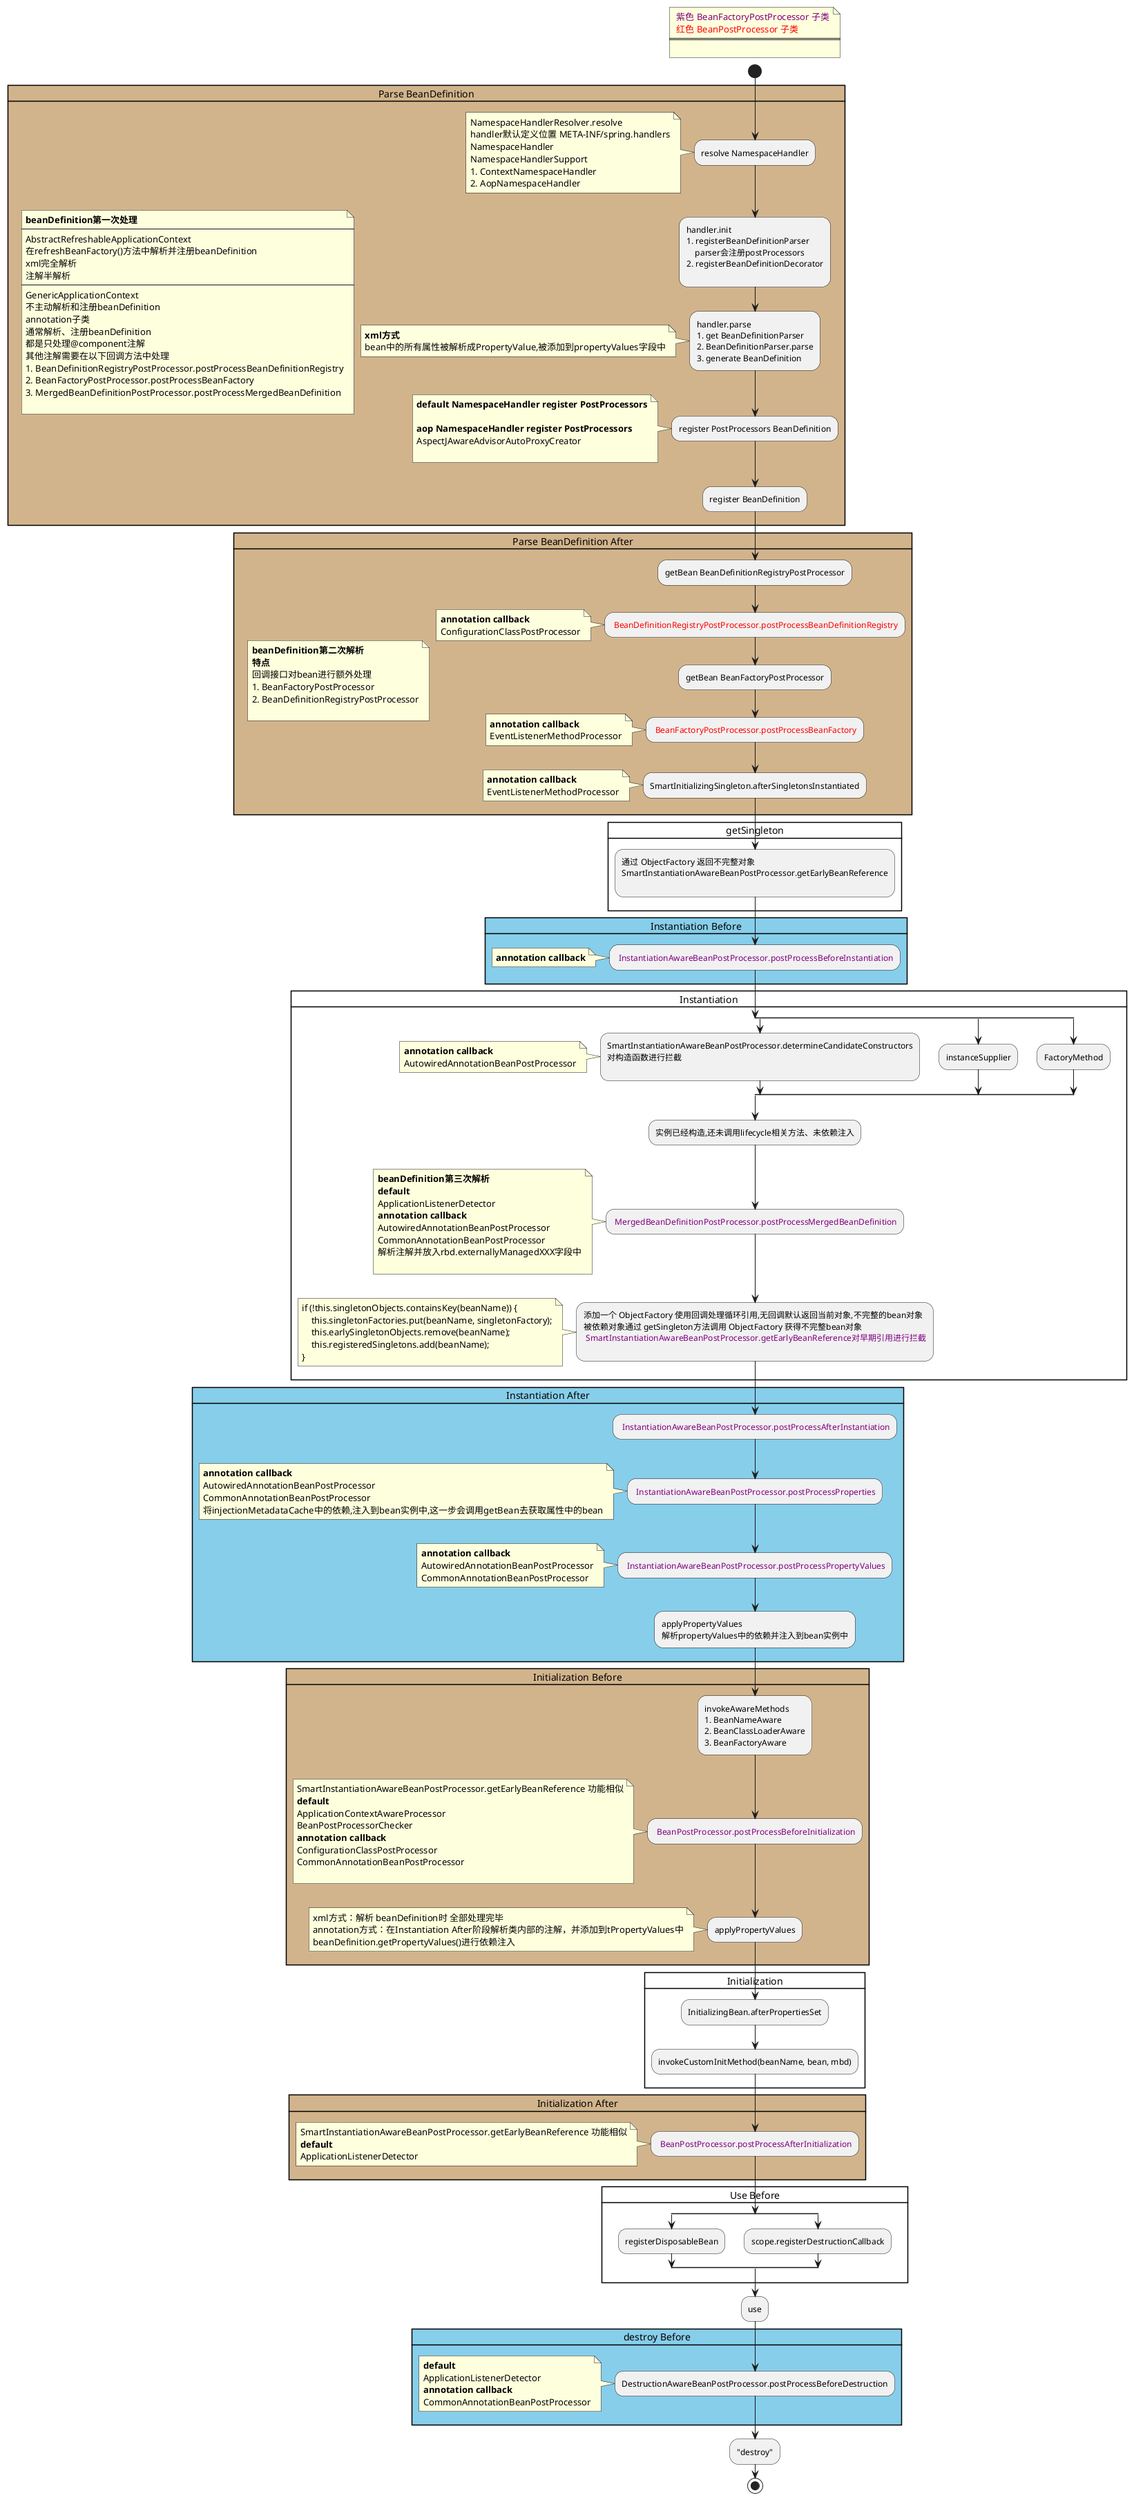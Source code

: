@startuml
'https://plantuml.com/activity-diagram-beta

floating note
<color:Purple> 紫色 BeanFactoryPostProcessor 子类
<color:red> 红色 BeanPostProcessor 子类
====

end note
start
card "Parse BeanDefinition" #tan{
    note
    **beanDefinition第一次处理**
    ----
    AbstractRefreshableApplicationContext
    在refreshBeanFactory()方法中解析并注册beanDefinition
    xml完全解析
    注解半解析
    ----
    GenericApplicationContext
    不主动解析和注册beanDefinition
    annotation子类
    通常解析、注册beanDefinition
    都是只处理@component注解
    其他注解需要在以下回调方法中处理
    #BeanDefinitionRegistryPostProcessor.postProcessBeanDefinitionRegistry
    #BeanFactoryPostProcessor.postProcessBeanFactory
    #MergedBeanDefinitionPostProcessor.postProcessMergedBeanDefinition

    end note

    :resolve NamespaceHandler;
    note left
    NamespaceHandlerResolver.resolve
    handler默认定义位置 META-INF/spring.handlers
    NamespaceHandler
    NamespaceHandlerSupport
    #ContextNamespaceHandler
    #AopNamespaceHandler
    end note
    :handler.init
    #registerBeanDefinitionParser
        parser会注册postProcessors
    #registerBeanDefinitionDecorator
    ;
    :handler.parse
    #get BeanDefinitionParser
    #BeanDefinitionParser.parse
    #generate BeanDefinition;
    note
    **xml方式**
    bean中的所有属性被解析成PropertyValue,被添加到propertyValues字段中
    end note

    :register PostProcessors BeanDefinition;
    note
    **default NamespaceHandler register PostProcessors**

    **aop NamespaceHandler register PostProcessors**
    AspectJAwareAdvisorAutoProxyCreator

    end note

    :register BeanDefinition;
}


card "Parse BeanDefinition After" #tan{
    note
    **beanDefinition第二次解析**
    **特点**
    回调接口对bean进行额外处理
    #BeanFactoryPostProcessor
    #BeanDefinitionRegistryPostProcessor

    end note

    :getBean BeanDefinitionRegistryPostProcessor;
    :<color:red> BeanDefinitionRegistryPostProcessor.postProcessBeanDefinitionRegistry;
    note
    **annotation callback**
    ConfigurationClassPostProcessor
    end note
    :getBean BeanFactoryPostProcessor;
    :<color:red> BeanFactoryPostProcessor.postProcessBeanFactory;
    note
    **annotation callback**
    EventListenerMethodProcessor
    end note

    :SmartInitializingSingleton.afterSingletonsInstantiated;
    note
    **annotation callback**
    EventListenerMethodProcessor
    end note
}


card "getSingleton" {
    :通过 ObjectFactory 返回不完整对象
    SmartInstantiationAwareBeanPostProcessor.getEarlyBeanReference
    ;
}

card "Instantiation Before" #skyblue    {
    :<color:Purple> InstantiationAwareBeanPostProcessor.postProcessBeforeInstantiation;
    note
    **annotation callback**
    end note

}

card "Instantiation"{
split
    :SmartInstantiationAwareBeanPostProcessor.determineCandidateConstructors
    对构造函数进行拦截
    ;
    note
    **annotation callback**
    AutowiredAnnotationBeanPostProcessor
    end note
split again
    :instanceSupplier;
split again
    :FactoryMethod;

endsplit
    :实例已经构造,还未调用lifecycle相关方法、未依赖注入;
    :<color:Purple> MergedBeanDefinitionPostProcessor.postProcessMergedBeanDefinition;
    note
    **beanDefinition第三次解析**
    **default**
    ApplicationListenerDetector
    **annotation callback**
    AutowiredAnnotationBeanPostProcessor
    CommonAnnotationBeanPostProcessor
    解析注解并放入rbd.externallyManagedXXX字段中

    end note
    :添加一个 ObjectFactory 使用回调处理循环引用,无回调默认返回当前对象,不完整的bean对象
    被依赖对象通过 getSingleton方法调用 ObjectFactory 获得不完整bean对象
    <color:Purple> SmartInstantiationAwareBeanPostProcessor.getEarlyBeanReference对早期引用进行拦截
    ;
    note
    if (!this.singletonObjects.containsKey(beanName)) {
        this.singletonFactories.put(beanName, singletonFactory);
        this.earlySingletonObjects.remove(beanName);
        this.registeredSingletons.add(beanName);
    }
    end note
}

card "Instantiation After" #skyblue {
    :<color:Purple> InstantiationAwareBeanPostProcessor.postProcessAfterInstantiation;
    :<color:Purple> InstantiationAwareBeanPostProcessor.postProcessProperties;
    note
    **annotation callback**
    AutowiredAnnotationBeanPostProcessor
    CommonAnnotationBeanPostProcessor
    将injectionMetadataCache中的依赖,注入到bean实例中,这一步会调用getBean去获取属性中的bean
    end note
    :<color:Purple> InstantiationAwareBeanPostProcessor.postProcessPropertyValues;
    note
    **annotation callback**
    AutowiredAnnotationBeanPostProcessor
    CommonAnnotationBeanPostProcessor
    end note
    :applyPropertyValues
    解析propertyValues中的依赖并注入到bean实例中;
}


card "Initialization Before" #tan {
    :invokeAwareMethods
    #BeanNameAware
    #BeanClassLoaderAware
    #BeanFactoryAware;
    :<color:Purple> BeanPostProcessor.postProcessBeforeInitialization;
    note
        SmartInstantiationAwareBeanPostProcessor.getEarlyBeanReference 功能相似
        **default**
        ApplicationContextAwareProcessor
        BeanPostProcessorChecker
        **annotation callback**
        ConfigurationClassPostProcessor
        CommonAnnotationBeanPostProcessor

    end note
    :applyPropertyValues;
    note
    xml方式：解析 beanDefinition时 全部处理完毕
    annotation方式：在Instantiation After阶段解析类内部的注解，并添加到tPropertyValues中
    beanDefinition.getPropertyValues()进行依赖注入
    end note

}

card "Initialization" {
    :InitializingBean.afterPropertiesSet;
    :invokeCustomInitMethod(beanName, bean, mbd);

}

card "Initialization After" #tan {
    :<color:Purple> BeanPostProcessor.postProcessAfterInitialization;
    note
        SmartInstantiationAwareBeanPostProcessor.getEarlyBeanReference 功能相似
        **default**
        ApplicationListenerDetector
    end note
}
card "Use Before"{
split
    :registerDisposableBean;
split again
    :scope.registerDestructionCallback;
endsplit

}
:use;

card "destroy Before" #skyblue {
    :DestructionAwareBeanPostProcessor.postProcessBeforeDestruction;
    note
    **default**
    ApplicationListenerDetector
    **annotation callback**
    CommonAnnotationBeanPostProcessor
    end note
}
:"destroy";
stop

@enduml
